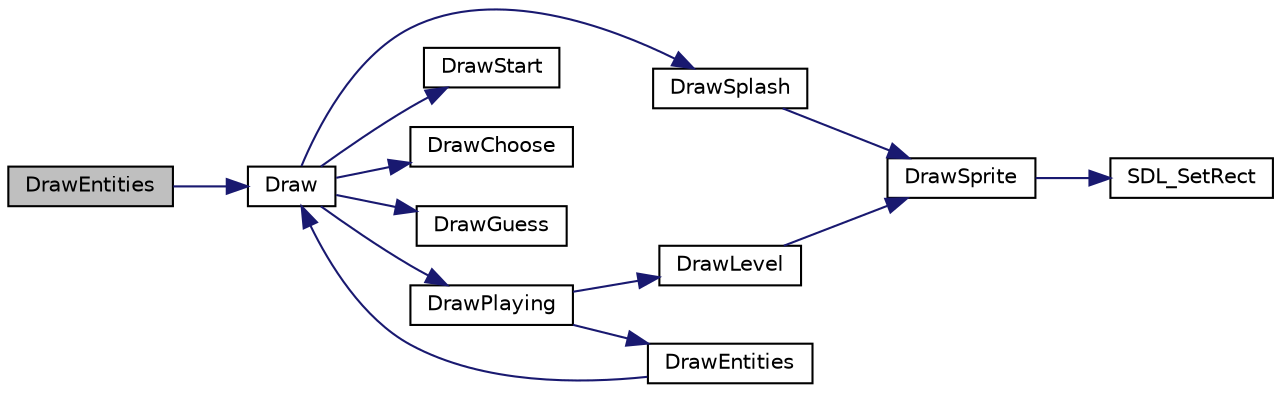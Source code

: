 digraph "DrawEntities"
{
  edge [fontname="Helvetica",fontsize="10",labelfontname="Helvetica",labelfontsize="10"];
  node [fontname="Helvetica",fontsize="10",shape=record];
  rankdir="LR";
  Node1 [label="DrawEntities",height=0.2,width=0.4,color="black", fillcolor="grey75", style="filled", fontcolor="black"];
  Node1 -> Node2 [color="midnightblue",fontsize="10",style="solid",fontname="Helvetica"];
  Node2 [label="Draw",height=0.2,width=0.4,color="black", fillcolor="white", style="filled",URL="$game_8c.html#a3d5cf0d8d37b6b17224867eb397c9a16"];
  Node2 -> Node3 [color="midnightblue",fontsize="10",style="solid",fontname="Helvetica"];
  Node3 [label="DrawSplash",height=0.2,width=0.4,color="black", fillcolor="white", style="filled",URL="$game_8c.html#addfb0717b9d4923ffd6ca6a879a24d8a"];
  Node3 -> Node4 [color="midnightblue",fontsize="10",style="solid",fontname="Helvetica"];
  Node4 [label="DrawSprite",height=0.2,width=0.4,color="black", fillcolor="white", style="filled",URL="$graphics_8c.html#a17fde33b1d856d825920d633285aec6e"];
  Node4 -> Node5 [color="midnightblue",fontsize="10",style="solid",fontname="Helvetica"];
  Node5 [label="SDL_SetRect",height=0.2,width=0.4,color="black", fillcolor="white", style="filled",URL="$graphics_8c.html#af04a9f3481d89afc13d2e2e0a621fad6"];
  Node2 -> Node6 [color="midnightblue",fontsize="10",style="solid",fontname="Helvetica"];
  Node6 [label="DrawStart",height=0.2,width=0.4,color="black", fillcolor="white", style="filled",URL="$game_8c.html#a649bc00af241211bb527b38ea5100f35"];
  Node2 -> Node7 [color="midnightblue",fontsize="10",style="solid",fontname="Helvetica"];
  Node7 [label="DrawChoose",height=0.2,width=0.4,color="black", fillcolor="white", style="filled",URL="$game_8c.html#aa4fdce6f0033a5f2bfc633e9d5edc55a"];
  Node2 -> Node8 [color="midnightblue",fontsize="10",style="solid",fontname="Helvetica"];
  Node8 [label="DrawGuess",height=0.2,width=0.4,color="black", fillcolor="white", style="filled",URL="$game_8c.html#a3d1af84dd28675b906294f461ba1eacd"];
  Node2 -> Node9 [color="midnightblue",fontsize="10",style="solid",fontname="Helvetica"];
  Node9 [label="DrawPlaying",height=0.2,width=0.4,color="black", fillcolor="white", style="filled",URL="$game_8c.html#a3d331e84879ecaad643c10c9b0a74164"];
  Node9 -> Node10 [color="midnightblue",fontsize="10",style="solid",fontname="Helvetica"];
  Node10 [label="DrawLevel",height=0.2,width=0.4,color="black", fillcolor="white", style="filled",URL="$parselevel_8c.html#af0b3b2530a9027139729335d90824340"];
  Node10 -> Node4 [color="midnightblue",fontsize="10",style="solid",fontname="Helvetica"];
  Node9 -> Node11 [color="midnightblue",fontsize="10",style="solid",fontname="Helvetica"];
  Node11 [label="DrawEntities",height=0.2,width=0.4,color="black", fillcolor="white", style="filled",URL="$entity_8c.html#a7406ec610d0755cd8022ceea378f83a6"];
  Node11 -> Node2 [color="midnightblue",fontsize="10",style="solid",fontname="Helvetica"];
}
